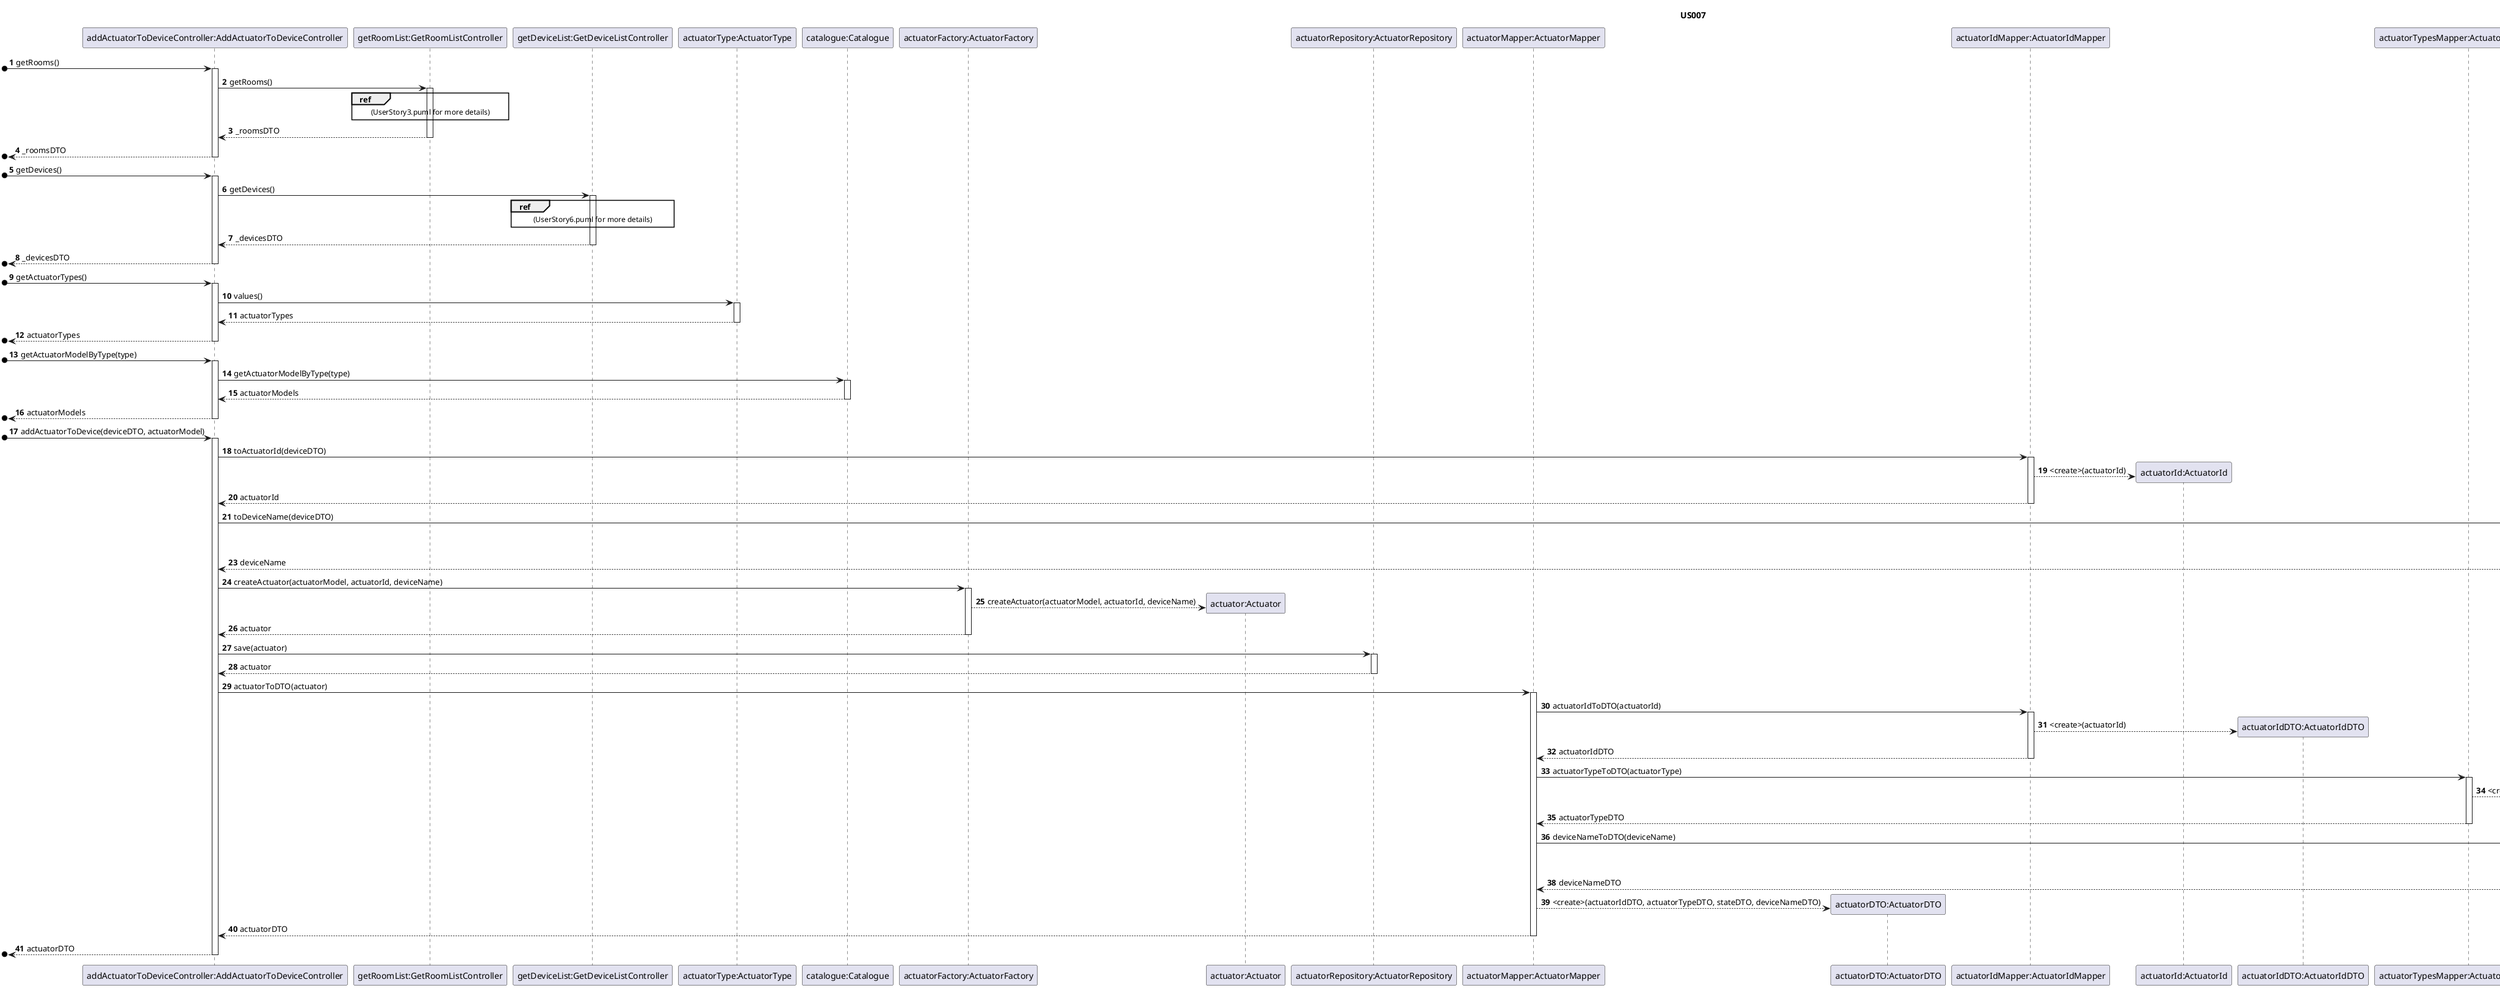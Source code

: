 @startuml
'https://plantuml.com/sequence-diagram

title US007

autonumber

/'
As a Power User [or Administrator], I want to add a sensor to an existing device in
a room. The sensor must be of a model of an existing type of sensor.
'/

participant "addActuatorToDeviceController:AddActuatorToDeviceController" as C7
participant "getRoomList:GetRoomListController" as C
participant "getDeviceList:GetDeviceListController" as D
participant "actuatorType:ActuatorType" as ST
participant "catalogue:Catalogue" as CAT
participant "actuatorFactory:ActuatorFactory" as F
participant "actuator:Actuator" as S1
participant "actuatorRepository:ActuatorRepository" as SR
participant "actuatorMapper:ActuatorMapper" as S3
participant "actuatorDTO:ActuatorDTO" as S2


participant "actuatorIdMapper:ActuatorIdMapper" as S4
participant "actuatorId:ActuatorId" as SID
participant "actuatorIdDTO:ActuatorIdDTO" as id
participant "actuatorTypesMapper:ActuatorTypesMapper" as S6
participant "actuatorTypeDTO:ActuatorTypeDTO" as S5
participant "deviceNameMapper:DeviceNameMapper" as DN1
participant "deviceName:DeviceName" as D7
participant "deviceNameDTO:DeviceNameDTO" as DN

participant "stateMapper:StateMapper" as S7
participant "state:State" as S8


[o->C7 : getRooms()
activate C7
C7->C : getRooms()
activate C
ref over C : (UserStory3.puml for more details)
C-->C7 : _roomsDTO
deactivate C
[o<--C7 : _roomsDTO
deactivate C7

[o->C7 : getDevices()
activate C7
C7->D : getDevices()
activate D
ref over D : (UserStory6.puml for more details)
D-->C7 : _devicesDTO
deactivate D
[o<--C7 : _devicesDTO
deactivate C7

[o->C7 : getActuatorTypes()
activate C7
C7 -> ST : values()
activate ST
ST --> C7 : actuatorTypes
deactivate ST
[o<--C7 : actuatorTypes
deactivate C7



[o->C7: getActuatorModelByType(type)
activate C7
C7->CAT : getActuatorModelByType(type)
activate CAT
CAT-->C7 : actuatorModels
deactivate CAT
[o<--C7 : actuatorModels
deactivate C7

[o->C7: addActuatorToDevice(deviceDTO, actuatorModel)
activate C7
C7 -> S4 : toActuatorId(deviceDTO)
activate S4
S4 --> SID** : <create>(actuatorId)

S4 --> C7 : actuatorId
deactivate S4
C7 -> DN1 : toDeviceName(deviceDTO)
activate DN1
DN1 --> D7** : <create>(deviceName)
DN1 --> C7 : deviceName
deactivate DN1


C7 -> F : createActuator(actuatorModel, actuatorId, deviceName)
activate F
F --> S1** : createActuator(actuatorModel, actuatorId, deviceName)
F --> C7 : actuator
deactivate F
C7 -> SR : save(actuator)
activate SR
SR --> C7 : actuator
deactivate SR

C7 -> S3 : actuatorToDTO(actuator)
activate S3
S3 -> S4 : actuatorIdToDTO(actuatorId)
activate S4
S4 --> id** : <create>(actuatorId)
S4 --> S3 : actuatorIdDTO
deactivate S4
S3 -> S6 : actuatorTypeToDTO(actuatorType)
activate S6
S6 --> S5** : <create>(actuatorType)
S6 --> S3 : actuatorTypeDTO
deactivate S6
S3 -> DN1 : deviceNameToDTO(deviceName)
activate DN1
DN1 --> DN** : <create>(deviceName)
DN1 --> S3 : deviceNameDTO
deactivate DN1
S3 --> S2** : <create>(actuatorIdDTO, actuatorTypeDTO, stateDTO, deviceNameDTO)
S3 --> C7 : actuatorDTO
deactivate S3
[o<-- C7 : actuatorDTO




deactivate C7
@enduml